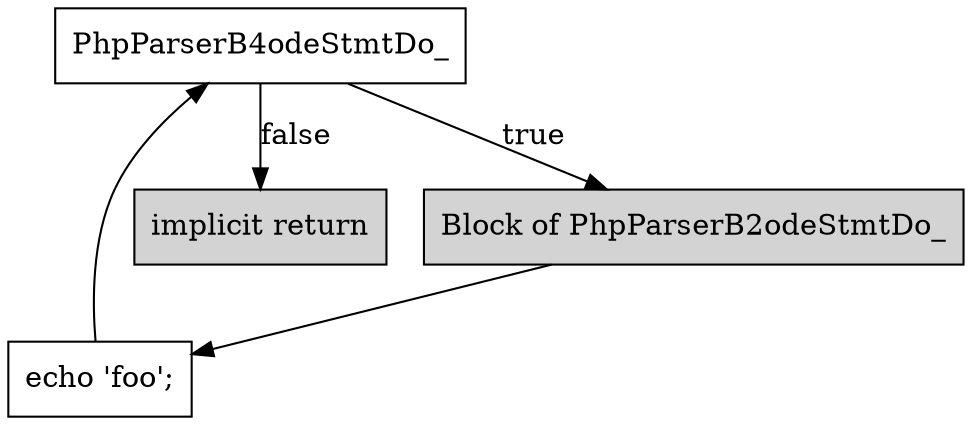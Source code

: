 digraph G {
    B1 [shape=box,label="implicit return",style=filled]
    B2 [shape=box,label="Block of PhpParser\Node\Stmt\Do_",style=filled]
    B2 -> B3
    B3 [shape=box,label="echo 'foo';"]
    B3 -> B4
    B4 [shape=box,label="PhpParser\Node\Stmt\Do_"]
    B4 -> B2 [label="true"]
    B4 -> B1 [label="false"]
}